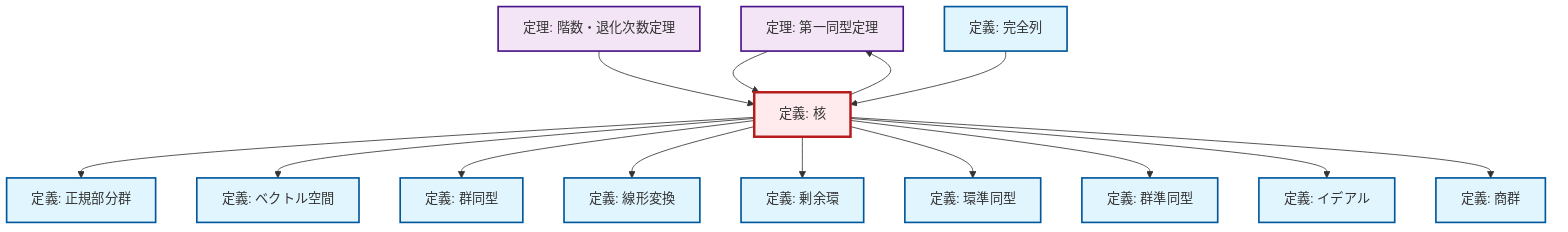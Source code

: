 graph TD
    classDef definition fill:#e1f5fe,stroke:#01579b,stroke-width:2px
    classDef theorem fill:#f3e5f5,stroke:#4a148c,stroke-width:2px
    classDef axiom fill:#fff3e0,stroke:#e65100,stroke-width:2px
    classDef example fill:#e8f5e9,stroke:#1b5e20,stroke-width:2px
    classDef current fill:#ffebee,stroke:#b71c1c,stroke-width:3px
    thm-first-isomorphism["定理: 第一同型定理"]:::theorem
    def-exact-sequence["定義: 完全列"]:::definition
    def-linear-transformation["定義: 線形変換"]:::definition
    def-quotient-ring["定義: 剰余環"]:::definition
    def-homomorphism["定義: 群準同型"]:::definition
    def-quotient-group["定義: 商群"]:::definition
    def-kernel["定義: 核"]:::definition
    def-normal-subgroup["定義: 正規部分群"]:::definition
    def-vector-space["定義: ベクトル空間"]:::definition
    def-isomorphism["定義: 群同型"]:::definition
    thm-rank-nullity["定理: 階数・退化次数定理"]:::theorem
    def-ideal["定義: イデアル"]:::definition
    def-ring-homomorphism["定義: 環準同型"]:::definition
    def-kernel --> def-normal-subgroup
    def-kernel --> def-vector-space
    def-kernel --> def-isomorphism
    def-kernel --> def-linear-transformation
    def-kernel --> def-quotient-ring
    def-kernel --> def-ring-homomorphism
    thm-rank-nullity --> def-kernel
    thm-first-isomorphism --> def-kernel
    def-exact-sequence --> def-kernel
    def-kernel --> def-homomorphism
    def-kernel --> def-ideal
    def-kernel --> def-quotient-group
    def-kernel --> thm-first-isomorphism
    class def-kernel current